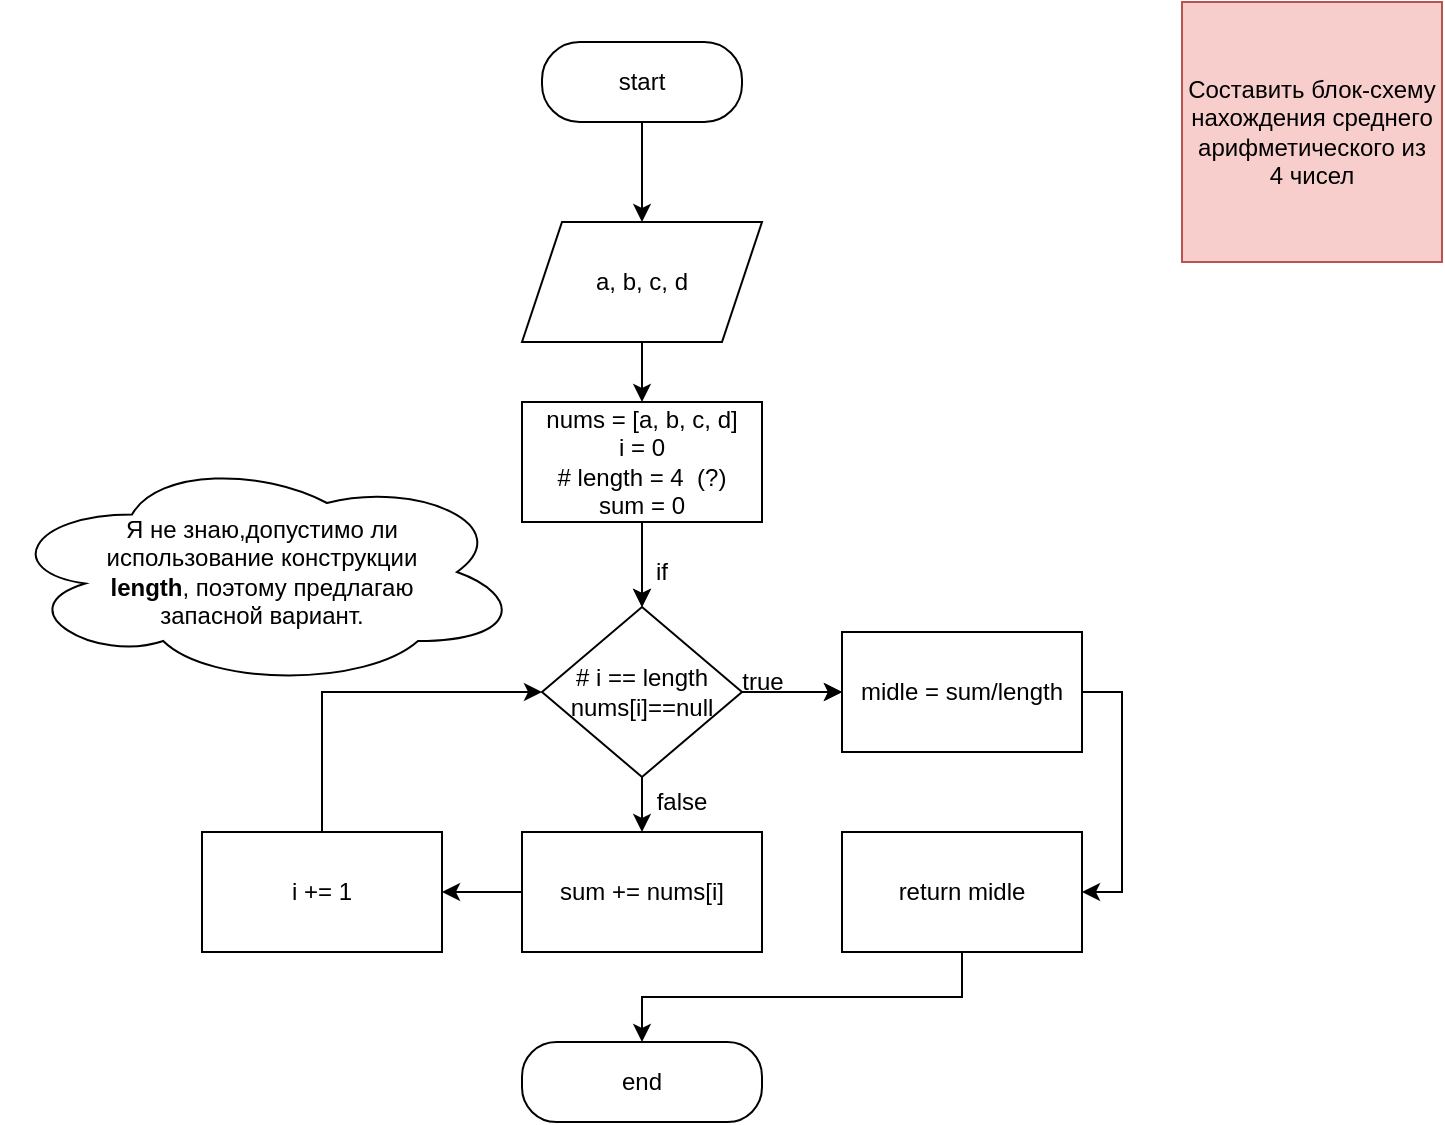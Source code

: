<mxfile version="20.4.1" type="github" pages="2">
  <diagram id="zR1GOHViF5nGUi84xOHd" name="Страница 1">
    <mxGraphModel dx="846" dy="445" grid="1" gridSize="10" guides="1" tooltips="1" connect="1" arrows="1" fold="1" page="1" pageScale="1" pageWidth="827" pageHeight="1169" math="0" shadow="0">
      <root>
        <mxCell id="0" />
        <mxCell id="1" parent="0" />
        <mxCell id="naSUvjAKfdhwI_I288OE-2" style="edgeStyle=orthogonalEdgeStyle;rounded=0;orthogonalLoop=1;jettySize=auto;html=1;exitX=0.5;exitY=1;exitDx=0;exitDy=0;" parent="1" source="HHRiykc013kWuFr0KWxZ-1" target="naSUvjAKfdhwI_I288OE-3" edge="1">
          <mxGeometry relative="1" as="geometry">
            <mxPoint x="390" y="110" as="targetPoint" />
          </mxGeometry>
        </mxCell>
        <mxCell id="HHRiykc013kWuFr0KWxZ-1" value="start" style="rounded=1;whiteSpace=wrap;html=1;arcSize=47;" parent="1" vertex="1">
          <mxGeometry x="340" y="40" width="100" height="40" as="geometry" />
        </mxCell>
        <mxCell id="naSUvjAKfdhwI_I288OE-1" value="&lt;div&gt;Составить блок-схему &lt;br&gt;&lt;/div&gt;&lt;div&gt;нахождения среднего арифметического из&lt;/div&gt;&lt;div&gt;4 чисел&lt;br&gt;&lt;/div&gt;" style="whiteSpace=wrap;html=1;aspect=fixed;fillColor=#f8cecc;strokeColor=#b85450;" parent="1" vertex="1">
          <mxGeometry x="660" y="20" width="130" height="130" as="geometry" />
        </mxCell>
        <mxCell id="naSUvjAKfdhwI_I288OE-5" value="" style="edgeStyle=orthogonalEdgeStyle;rounded=0;orthogonalLoop=1;jettySize=auto;html=1;" parent="1" source="naSUvjAKfdhwI_I288OE-3" target="naSUvjAKfdhwI_I288OE-4" edge="1">
          <mxGeometry relative="1" as="geometry" />
        </mxCell>
        <mxCell id="naSUvjAKfdhwI_I288OE-3" value="a, b, c, d" style="shape=parallelogram;perimeter=parallelogramPerimeter;whiteSpace=wrap;html=1;fixedSize=1;" parent="1" vertex="1">
          <mxGeometry x="330" y="130" width="120" height="60" as="geometry" />
        </mxCell>
        <mxCell id="naSUvjAKfdhwI_I288OE-7" value="" style="edgeStyle=orthogonalEdgeStyle;rounded=0;orthogonalLoop=1;jettySize=auto;html=1;" parent="1" source="naSUvjAKfdhwI_I288OE-4" target="naSUvjAKfdhwI_I288OE-6" edge="1">
          <mxGeometry relative="1" as="geometry" />
        </mxCell>
        <mxCell id="naSUvjAKfdhwI_I288OE-8" value="" style="edgeStyle=orthogonalEdgeStyle;rounded=0;orthogonalLoop=1;jettySize=auto;html=1;" parent="1" source="naSUvjAKfdhwI_I288OE-4" target="naSUvjAKfdhwI_I288OE-6" edge="1">
          <mxGeometry relative="1" as="geometry" />
        </mxCell>
        <mxCell id="naSUvjAKfdhwI_I288OE-4" value="&lt;div&gt;nums = [a, b, c, d]&lt;/div&gt;&lt;div&gt;i = 0&lt;/div&gt;&lt;div&gt;# length = 4&amp;nbsp; (?)&lt;/div&gt;&lt;div&gt;sum = 0&lt;br&gt;&lt;/div&gt;" style="whiteSpace=wrap;html=1;" parent="1" vertex="1">
          <mxGeometry x="330" y="220" width="120" height="60" as="geometry" />
        </mxCell>
        <mxCell id="naSUvjAKfdhwI_I288OE-11" value="" style="edgeStyle=orthogonalEdgeStyle;rounded=0;orthogonalLoop=1;jettySize=auto;html=1;" parent="1" source="naSUvjAKfdhwI_I288OE-6" target="naSUvjAKfdhwI_I288OE-10" edge="1">
          <mxGeometry relative="1" as="geometry" />
        </mxCell>
        <mxCell id="naSUvjAKfdhwI_I288OE-12" value="" style="edgeStyle=orthogonalEdgeStyle;rounded=0;orthogonalLoop=1;jettySize=auto;html=1;" parent="1" source="naSUvjAKfdhwI_I288OE-6" target="naSUvjAKfdhwI_I288OE-10" edge="1">
          <mxGeometry relative="1" as="geometry" />
        </mxCell>
        <mxCell id="naSUvjAKfdhwI_I288OE-16" style="edgeStyle=orthogonalEdgeStyle;rounded=0;orthogonalLoop=1;jettySize=auto;html=1;exitX=0.5;exitY=1;exitDx=0;exitDy=0;" parent="1" source="naSUvjAKfdhwI_I288OE-6" target="naSUvjAKfdhwI_I288OE-17" edge="1">
          <mxGeometry relative="1" as="geometry">
            <mxPoint x="390" y="460" as="targetPoint" />
            <Array as="points">
              <mxPoint x="390" y="450" />
              <mxPoint x="390" y="450" />
            </Array>
          </mxGeometry>
        </mxCell>
        <mxCell id="naSUvjAKfdhwI_I288OE-6" value="&lt;div&gt;# i == length&lt;/div&gt;&lt;div&gt;nums[i]==null&lt;/div&gt;" style="rhombus;whiteSpace=wrap;html=1;" parent="1" vertex="1">
          <mxGeometry x="340" y="322.5" width="100" height="85" as="geometry" />
        </mxCell>
        <mxCell id="naSUvjAKfdhwI_I288OE-25" style="edgeStyle=orthogonalEdgeStyle;rounded=0;orthogonalLoop=1;jettySize=auto;html=1;exitX=1;exitY=0.5;exitDx=0;exitDy=0;entryX=1;entryY=0.5;entryDx=0;entryDy=0;" parent="1" source="naSUvjAKfdhwI_I288OE-10" target="naSUvjAKfdhwI_I288OE-23" edge="1">
          <mxGeometry relative="1" as="geometry" />
        </mxCell>
        <mxCell id="naSUvjAKfdhwI_I288OE-10" value="midle = sum/length" style="whiteSpace=wrap;html=1;" parent="1" vertex="1">
          <mxGeometry x="490" y="335" width="120" height="60" as="geometry" />
        </mxCell>
        <mxCell id="naSUvjAKfdhwI_I288OE-13" value="true" style="text;html=1;align=center;verticalAlign=middle;resizable=0;points=[];autosize=1;strokeColor=none;fillColor=none;" parent="1" vertex="1">
          <mxGeometry x="430" y="345" width="40" height="30" as="geometry" />
        </mxCell>
        <mxCell id="naSUvjAKfdhwI_I288OE-19" value="" style="edgeStyle=orthogonalEdgeStyle;rounded=0;orthogonalLoop=1;jettySize=auto;html=1;" parent="1" source="naSUvjAKfdhwI_I288OE-17" target="naSUvjAKfdhwI_I288OE-18" edge="1">
          <mxGeometry relative="1" as="geometry" />
        </mxCell>
        <mxCell id="naSUvjAKfdhwI_I288OE-17" value="sum += nums[i]" style="rounded=0;whiteSpace=wrap;html=1;" parent="1" vertex="1">
          <mxGeometry x="330" y="435" width="120" height="60" as="geometry" />
        </mxCell>
        <mxCell id="naSUvjAKfdhwI_I288OE-20" style="edgeStyle=orthogonalEdgeStyle;rounded=0;orthogonalLoop=1;jettySize=auto;html=1;exitX=0.5;exitY=0;exitDx=0;exitDy=0;entryX=0;entryY=0.5;entryDx=0;entryDy=0;" parent="1" source="naSUvjAKfdhwI_I288OE-18" target="naSUvjAKfdhwI_I288OE-6" edge="1">
          <mxGeometry relative="1" as="geometry" />
        </mxCell>
        <mxCell id="naSUvjAKfdhwI_I288OE-18" value="i += 1" style="rounded=0;whiteSpace=wrap;html=1;" parent="1" vertex="1">
          <mxGeometry x="170" y="435" width="120" height="60" as="geometry" />
        </mxCell>
        <mxCell id="naSUvjAKfdhwI_I288OE-21" value="false" style="text;html=1;strokeColor=none;fillColor=none;align=center;verticalAlign=middle;whiteSpace=wrap;rounded=0;" parent="1" vertex="1">
          <mxGeometry x="380" y="405" width="60" height="30" as="geometry" />
        </mxCell>
        <mxCell id="naSUvjAKfdhwI_I288OE-22" value="if" style="text;html=1;strokeColor=none;fillColor=none;align=center;verticalAlign=middle;whiteSpace=wrap;rounded=0;" parent="1" vertex="1">
          <mxGeometry x="370" y="290" width="60" height="30" as="geometry" />
        </mxCell>
        <mxCell id="naSUvjAKfdhwI_I288OE-27" style="edgeStyle=orthogonalEdgeStyle;rounded=0;orthogonalLoop=1;jettySize=auto;html=1;exitX=0.5;exitY=1;exitDx=0;exitDy=0;entryX=0.5;entryY=0;entryDx=0;entryDy=0;" parent="1" source="naSUvjAKfdhwI_I288OE-23" target="naSUvjAKfdhwI_I288OE-26" edge="1">
          <mxGeometry relative="1" as="geometry" />
        </mxCell>
        <mxCell id="naSUvjAKfdhwI_I288OE-23" value="return midle" style="rounded=0;whiteSpace=wrap;html=1;" parent="1" vertex="1">
          <mxGeometry x="490" y="435" width="120" height="60" as="geometry" />
        </mxCell>
        <mxCell id="naSUvjAKfdhwI_I288OE-26" value="end" style="rounded=1;whiteSpace=wrap;html=1;arcSize=43;" parent="1" vertex="1">
          <mxGeometry x="330" y="540" width="120" height="40" as="geometry" />
        </mxCell>
        <mxCell id="naSUvjAKfdhwI_I288OE-28" value="&lt;div&gt;Я не знаю,допустимо ли &lt;br&gt;&lt;/div&gt;&lt;div&gt;использование конструкции&lt;/div&gt;&lt;div&gt;&lt;b&gt;length&lt;/b&gt;, поэтому предлагаю&lt;/div&gt;&lt;div&gt;запасной вариант.&lt;br&gt;&lt;/div&gt;" style="ellipse;shape=cloud;whiteSpace=wrap;html=1;" parent="1" vertex="1">
          <mxGeometry x="70" y="247.5" width="260" height="115" as="geometry" />
        </mxCell>
      </root>
    </mxGraphModel>
  </diagram>
  <diagram id="v04de2K5OA2hz6T1aBHf" name="Страница 2">
    <mxGraphModel dx="846" dy="1614" grid="1" gridSize="10" guides="1" tooltips="1" connect="1" arrows="1" fold="1" page="1" pageScale="1" pageWidth="827" pageHeight="1169" math="0" shadow="0">
      <root>
        <mxCell id="0" />
        <mxCell id="1" parent="0" />
        <mxCell id="a5BwHA0AOxb1Xxlla8Du-7" value="" style="rounded=0;whiteSpace=wrap;html=1;fillColor=none;" parent="1" vertex="1">
          <mxGeometry x="320" y="-300" width="330" height="160" as="geometry" />
        </mxCell>
        <mxCell id="a5BwHA0AOxb1Xxlla8Du-14" style="edgeStyle=orthogonalEdgeStyle;rounded=0;orthogonalLoop=1;jettySize=auto;html=1;exitX=0.5;exitY=1;exitDx=0;exitDy=0;entryX=0.5;entryY=0;entryDx=0;entryDy=0;fontSize=12;" parent="1" source="a5BwHA0AOxb1Xxlla8Du-5" target="a5BwHA0AOxb1Xxlla8Du-12" edge="1">
          <mxGeometry relative="1" as="geometry" />
        </mxCell>
        <mxCell id="a5BwHA0AOxb1Xxlla8Du-5" value="" style="rounded=0;whiteSpace=wrap;html=1;fillColor=none;" parent="1" vertex="1">
          <mxGeometry x="250" y="-310" width="410" height="190" as="geometry" />
        </mxCell>
        <mxCell id="h9jbJWUTivrVjk0-H4qY-3" style="edgeStyle=orthogonalEdgeStyle;rounded=0;orthogonalLoop=1;jettySize=auto;html=1;exitX=0.5;exitY=1;exitDx=0;exitDy=0;entryX=0.5;entryY=0;entryDx=0;entryDy=0;" parent="1" source="h9jbJWUTivrVjk0-H4qY-1" target="h9jbJWUTivrVjk0-H4qY-2" edge="1">
          <mxGeometry relative="1" as="geometry" />
        </mxCell>
        <mxCell id="h9jbJWUTivrVjk0-H4qY-1" value="start" style="rounded=1;whiteSpace=wrap;html=1;arcSize=47;" parent="1" vertex="1">
          <mxGeometry x="349" y="-420" width="130" height="30" as="geometry" />
        </mxCell>
        <mxCell id="a5BwHA0AOxb1Xxlla8Du-3" style="edgeStyle=orthogonalEdgeStyle;rounded=0;orthogonalLoop=1;jettySize=auto;html=1;exitX=0.5;exitY=1;exitDx=0;exitDy=0;entryX=0.5;entryY=0;entryDx=0;entryDy=0;" parent="1" source="h9jbJWUTivrVjk0-H4qY-2" target="h9jbJWUTivrVjk0-H4qY-5" edge="1">
          <mxGeometry relative="1" as="geometry" />
        </mxCell>
        <mxCell id="h9jbJWUTivrVjk0-H4qY-2" value="n " style="shape=parallelogram;perimeter=parallelogramPerimeter;whiteSpace=wrap;html=1;fixedSize=1;" parent="1" vertex="1">
          <mxGeometry x="351" y="-360" width="126" height="20" as="geometry" />
        </mxCell>
        <mxCell id="h9jbJWUTivrVjk0-H4qY-4" value="найти n!" style="rounded=0;whiteSpace=wrap;html=1;fillColor=#f8cecc;strokeColor=#b85450;" parent="1" vertex="1">
          <mxGeometry x="540" y="-420" width="80" height="30" as="geometry" />
        </mxCell>
        <mxCell id="h9jbJWUTivrVjk0-H4qY-7" style="edgeStyle=orthogonalEdgeStyle;rounded=0;orthogonalLoop=1;jettySize=auto;html=1;exitX=1;exitY=0.5;exitDx=0;exitDy=0;entryX=0;entryY=0.5;entryDx=0;entryDy=0;startArrow=none;" parent="1" source="h9jbJWUTivrVjk0-H4qY-8" target="h9jbJWUTivrVjk0-H4qY-6" edge="1">
          <mxGeometry relative="1" as="geometry" />
        </mxCell>
        <mxCell id="h9jbJWUTivrVjk0-H4qY-5" value="n == 0" style="rhombus;whiteSpace=wrap;html=1;" parent="1" vertex="1">
          <mxGeometry x="374" y="-270" width="80" height="80" as="geometry" />
        </mxCell>
        <mxCell id="a5BwHA0AOxb1Xxlla8Du-13" style="edgeStyle=orthogonalEdgeStyle;rounded=0;orthogonalLoop=1;jettySize=auto;html=1;exitX=1;exitY=0.5;exitDx=0;exitDy=0;entryX=1;entryY=0.5;entryDx=0;entryDy=0;fontSize=12;" parent="1" source="h9jbJWUTivrVjk0-H4qY-6" target="a5BwHA0AOxb1Xxlla8Du-12" edge="1">
          <mxGeometry relative="1" as="geometry">
            <Array as="points">
              <mxPoint x="690" y="-230" />
              <mxPoint x="690" y="-30" />
            </Array>
          </mxGeometry>
        </mxCell>
        <mxCell id="h9jbJWUTivrVjk0-H4qY-6" value="n! = 1" style="rounded=0;whiteSpace=wrap;html=1;" parent="1" vertex="1">
          <mxGeometry x="524.5" y="-245" width="111" height="30" as="geometry" />
        </mxCell>
        <mxCell id="h9jbJWUTivrVjk0-H4qY-8" value="true" style="text;html=1;align=center;verticalAlign=middle;whiteSpace=wrap;rounded=0;fillColor=none;" parent="1" vertex="1">
          <mxGeometry x="470" y="-245" width="30" height="30" as="geometry" />
        </mxCell>
        <mxCell id="h9jbJWUTivrVjk0-H4qY-9" value="" style="edgeStyle=orthogonalEdgeStyle;rounded=0;orthogonalLoop=1;jettySize=auto;html=1;exitX=1;exitY=0.5;exitDx=0;exitDy=0;entryX=0;entryY=0.5;entryDx=0;entryDy=0;endArrow=none;" parent="1" source="h9jbJWUTivrVjk0-H4qY-5" target="h9jbJWUTivrVjk0-H4qY-8" edge="1">
          <mxGeometry relative="1" as="geometry">
            <mxPoint x="454" y="-230" as="sourcePoint" />
            <mxPoint x="520" y="-230" as="targetPoint" />
          </mxGeometry>
        </mxCell>
        <mxCell id="a5BwHA0AOxb1Xxlla8Du-6" style="edgeStyle=orthogonalEdgeStyle;rounded=0;orthogonalLoop=1;jettySize=auto;html=1;exitX=0.5;exitY=1;exitDx=0;exitDy=0;entryX=0.5;entryY=1;entryDx=0;entryDy=0;" parent="1" source="h9jbJWUTivrVjk0-H4qY-12" target="a5BwHA0AOxb1Xxlla8Du-9" edge="1">
          <mxGeometry relative="1" as="geometry">
            <Array as="points">
              <mxPoint x="414" y="-90" />
              <mxPoint x="160" y="-90" />
            </Array>
          </mxGeometry>
        </mxCell>
        <mxCell id="h9jbJWUTivrVjk0-H4qY-12" value="false" style="text;html=1;strokeColor=none;fillColor=none;align=center;verticalAlign=middle;whiteSpace=wrap;rounded=0;" parent="1" vertex="1">
          <mxGeometry x="384" y="-180" width="60" height="20" as="geometry" />
        </mxCell>
        <mxCell id="h9jbJWUTivrVjk0-H4qY-13" value="" style="edgeStyle=orthogonalEdgeStyle;rounded=0;orthogonalLoop=1;jettySize=auto;html=1;exitX=0.5;exitY=1;exitDx=0;exitDy=0;entryX=0.5;entryY=0;entryDx=0;entryDy=0;endArrow=none;" parent="1" source="h9jbJWUTivrVjk0-H4qY-5" target="h9jbJWUTivrVjk0-H4qY-12" edge="1">
          <mxGeometry relative="1" as="geometry">
            <mxPoint x="414" y="-190" as="sourcePoint" />
            <mxPoint x="414" y="-150" as="targetPoint" />
          </mxGeometry>
        </mxCell>
        <mxCell id="a5BwHA0AOxb1Xxlla8Du-8" value="n*" style="text;html=1;strokeColor=none;fillColor=none;align=center;verticalAlign=middle;whiteSpace=wrap;rounded=0;fontSize=16;" parent="1" vertex="1">
          <mxGeometry x="250" y="-235" width="60" height="30" as="geometry" />
        </mxCell>
        <mxCell id="a5BwHA0AOxb1Xxlla8Du-10" style="edgeStyle=orthogonalEdgeStyle;rounded=0;orthogonalLoop=1;jettySize=auto;html=1;exitX=0.5;exitY=0;exitDx=0;exitDy=0;fontSize=12;" parent="1" source="a5BwHA0AOxb1Xxlla8Du-9" edge="1">
          <mxGeometry relative="1" as="geometry">
            <mxPoint x="414" y="-330" as="targetPoint" />
            <Array as="points">
              <mxPoint x="160" y="-330" />
            </Array>
          </mxGeometry>
        </mxCell>
        <mxCell id="a5BwHA0AOxb1Xxlla8Du-9" value="&lt;font style=&quot;font-size: 12px;&quot;&gt;n-1&lt;/font&gt;" style="rounded=0;whiteSpace=wrap;html=1;fontSize=16;fillColor=none;" parent="1" vertex="1">
          <mxGeometry x="100" y="-250" width="120" height="60" as="geometry" />
        </mxCell>
        <mxCell id="a5BwHA0AOxb1Xxlla8Du-12" value="end" style="rounded=1;whiteSpace=wrap;html=1;fontSize=12;fillColor=none;arcSize=50;" parent="1" vertex="1">
          <mxGeometry x="397.5" y="-50" width="115" height="40" as="geometry" />
        </mxCell>
        <mxCell id="a5BwHA0AOxb1Xxlla8Du-15" value="&lt;div&gt;Вариант 2&lt;/div&gt;самый адекватный" style="rounded=0;whiteSpace=wrap;html=1;fontSize=12;fillColor=#f8cecc;strokeColor=#b85450;" parent="1" vertex="1">
          <mxGeometry x="650" y="20" width="120" height="60" as="geometry" />
        </mxCell>
        <mxCell id="a5BwHA0AOxb1Xxlla8Du-19" style="edgeStyle=orthogonalEdgeStyle;rounded=0;orthogonalLoop=1;jettySize=auto;html=1;exitX=0.5;exitY=1;exitDx=0;exitDy=0;entryX=0.5;entryY=0;entryDx=0;entryDy=0;fontSize=12;" parent="1" source="a5BwHA0AOxb1Xxlla8Du-16" target="a5BwHA0AOxb1Xxlla8Du-18" edge="1">
          <mxGeometry relative="1" as="geometry" />
        </mxCell>
        <mxCell id="a5BwHA0AOxb1Xxlla8Du-16" value="start" style="rounded=1;whiteSpace=wrap;html=1;fontSize=12;fillColor=none;arcSize=43;" parent="1" vertex="1">
          <mxGeometry x="368" y="20" width="96" height="40" as="geometry" />
        </mxCell>
        <mxCell id="a5BwHA0AOxb1Xxlla8Du-25" style="edgeStyle=orthogonalEdgeStyle;rounded=0;orthogonalLoop=1;jettySize=auto;html=1;exitX=0;exitY=0.5;exitDx=0;exitDy=0;fontSize=12;entryX=0.5;entryY=1;entryDx=0;entryDy=0;" parent="1" source="a5BwHA0AOxb1Xxlla8Du-17" target="a5BwHA0AOxb1Xxlla8Du-28" edge="1">
          <mxGeometry relative="1" as="geometry">
            <mxPoint x="250" y="290" as="targetPoint" />
          </mxGeometry>
        </mxCell>
        <mxCell id="a5BwHA0AOxb1Xxlla8Du-17" value="fn *= n" style="rounded=0;whiteSpace=wrap;html=1;fontSize=12;fillColor=none;" parent="1" vertex="1">
          <mxGeometry x="357" y="370" width="114" height="30" as="geometry" />
        </mxCell>
        <mxCell id="a5BwHA0AOxb1Xxlla8Du-23" style="edgeStyle=orthogonalEdgeStyle;rounded=0;orthogonalLoop=1;jettySize=auto;html=1;exitX=0.5;exitY=1;exitDx=0;exitDy=0;fontSize=12;entryX=0.5;entryY=0;entryDx=0;entryDy=0;" parent="1" source="a5BwHA0AOxb1Xxlla8Du-18" target="a5BwHA0AOxb1Xxlla8Du-26" edge="1">
          <mxGeometry relative="1" as="geometry">
            <mxPoint x="414" y="185" as="targetPoint" />
          </mxGeometry>
        </mxCell>
        <mxCell id="a5BwHA0AOxb1Xxlla8Du-18" value="n" style="shape=parallelogram;perimeter=parallelogramPerimeter;whiteSpace=wrap;html=1;fixedSize=1;fontSize=12;fillColor=none;" parent="1" vertex="1">
          <mxGeometry x="360" y="110" width="111" height="30" as="geometry" />
        </mxCell>
        <mxCell id="a5BwHA0AOxb1Xxlla8Du-22" value="" style="edgeStyle=orthogonalEdgeStyle;rounded=0;orthogonalLoop=1;jettySize=auto;html=1;fontSize=12;" parent="1" source="a5BwHA0AOxb1Xxlla8Du-20" target="a5BwHA0AOxb1Xxlla8Du-21" edge="1">
          <mxGeometry relative="1" as="geometry" />
        </mxCell>
        <mxCell id="a5BwHA0AOxb1Xxlla8Du-24" style="edgeStyle=orthogonalEdgeStyle;rounded=0;orthogonalLoop=1;jettySize=auto;html=1;exitX=0.5;exitY=1;exitDx=0;exitDy=0;entryX=0.5;entryY=0;entryDx=0;entryDy=0;fontSize=12;startArrow=none;" parent="1" source="a5BwHA0AOxb1Xxlla8Du-32" target="a5BwHA0AOxb1Xxlla8Du-17" edge="1">
          <mxGeometry relative="1" as="geometry" />
        </mxCell>
        <mxCell id="a5BwHA0AOxb1Xxlla8Du-20" value="n &amp;lt;= 1" style="rhombus;whiteSpace=wrap;html=1;fontSize=12;fillColor=none;" parent="1" vertex="1">
          <mxGeometry x="374" y="230" width="80" height="80" as="geometry" />
        </mxCell>
        <mxCell id="IxwNgQlCGh2BCHeYVvEQ-4" style="edgeStyle=orthogonalEdgeStyle;rounded=0;orthogonalLoop=1;jettySize=auto;html=1;exitX=0.5;exitY=1;exitDx=0;exitDy=0;entryX=0.5;entryY=0;entryDx=0;entryDy=0;" edge="1" parent="1" source="a5BwHA0AOxb1Xxlla8Du-21" target="IxwNgQlCGh2BCHeYVvEQ-3">
          <mxGeometry relative="1" as="geometry" />
        </mxCell>
        <mxCell id="a5BwHA0AOxb1Xxlla8Du-21" value="fn *= 1" style="whiteSpace=wrap;html=1;fillColor=none;" parent="1" vertex="1">
          <mxGeometry x="511" y="240" width="120" height="60" as="geometry" />
        </mxCell>
        <mxCell id="a5BwHA0AOxb1Xxlla8Du-27" style="edgeStyle=orthogonalEdgeStyle;rounded=0;orthogonalLoop=1;jettySize=auto;html=1;fontSize=12;" parent="1" source="a5BwHA0AOxb1Xxlla8Du-26" target="a5BwHA0AOxb1Xxlla8Du-20" edge="1">
          <mxGeometry relative="1" as="geometry" />
        </mxCell>
        <mxCell id="a5BwHA0AOxb1Xxlla8Du-26" value="nf = 1" style="rounded=0;whiteSpace=wrap;html=1;fontSize=12;fillColor=none;" parent="1" vertex="1">
          <mxGeometry x="356" y="180" width="116" height="20" as="geometry" />
        </mxCell>
        <mxCell id="a5BwHA0AOxb1Xxlla8Du-29" style="edgeStyle=orthogonalEdgeStyle;rounded=0;orthogonalLoop=1;jettySize=auto;html=1;exitX=1;exitY=0.5;exitDx=0;exitDy=0;entryX=0;entryY=0.5;entryDx=0;entryDy=0;fontSize=12;" parent="1" source="a5BwHA0AOxb1Xxlla8Du-28" target="a5BwHA0AOxb1Xxlla8Du-20" edge="1">
          <mxGeometry relative="1" as="geometry" />
        </mxCell>
        <mxCell id="a5BwHA0AOxb1Xxlla8Du-28" value="n -1" style="rounded=0;whiteSpace=wrap;html=1;fontSize=12;fillColor=none;" parent="1" vertex="1">
          <mxGeometry x="210" y="255" width="80" height="30" as="geometry" />
        </mxCell>
        <mxCell id="a5BwHA0AOxb1Xxlla8Du-30" value="if" style="text;html=1;strokeColor=none;fillColor=none;align=center;verticalAlign=middle;whiteSpace=wrap;rounded=0;fontSize=12;" parent="1" vertex="1">
          <mxGeometry x="404" y="210" width="40" height="20" as="geometry" />
        </mxCell>
        <mxCell id="a5BwHA0AOxb1Xxlla8Du-31" value="true" style="text;html=1;strokeColor=none;fillColor=none;align=center;verticalAlign=middle;whiteSpace=wrap;rounded=0;fontSize=12;" parent="1" vertex="1">
          <mxGeometry x="444" y="250" width="60" height="30" as="geometry" />
        </mxCell>
        <mxCell id="a5BwHA0AOxb1Xxlla8Du-32" value="false" style="text;html=1;strokeColor=none;fillColor=none;align=center;verticalAlign=middle;whiteSpace=wrap;rounded=0;fontSize=12;" parent="1" vertex="1">
          <mxGeometry x="391" y="330" width="46" height="20" as="geometry" />
        </mxCell>
        <mxCell id="a5BwHA0AOxb1Xxlla8Du-33" value="" style="edgeStyle=orthogonalEdgeStyle;rounded=0;orthogonalLoop=1;jettySize=auto;html=1;exitX=0.5;exitY=1;exitDx=0;exitDy=0;entryX=0.5;entryY=0;entryDx=0;entryDy=0;fontSize=12;endArrow=none;" parent="1" source="a5BwHA0AOxb1Xxlla8Du-20" target="a5BwHA0AOxb1Xxlla8Du-32" edge="1">
          <mxGeometry relative="1" as="geometry">
            <mxPoint x="414" y="310" as="sourcePoint" />
            <mxPoint x="414" y="370" as="targetPoint" />
          </mxGeometry>
        </mxCell>
        <mxCell id="IxwNgQlCGh2BCHeYVvEQ-1" value="&lt;div&gt;вариант 3&lt;/div&gt;" style="rounded=0;whiteSpace=wrap;html=1;fillColor=#f8cecc;strokeColor=#b85450;" vertex="1" parent="1">
          <mxGeometry x="631" y="600" width="120" height="60" as="geometry" />
        </mxCell>
        <mxCell id="IxwNgQlCGh2BCHeYVvEQ-3" value="end" style="rounded=1;whiteSpace=wrap;html=1;arcSize=50;" vertex="1" parent="1">
          <mxGeometry x="511" y="367.5" width="120" height="35" as="geometry" />
        </mxCell>
        <mxCell id="IxwNgQlCGh2BCHeYVvEQ-5" style="edgeStyle=orthogonalEdgeStyle;rounded=0;orthogonalLoop=1;jettySize=auto;html=1;exitX=0.5;exitY=1;exitDx=0;exitDy=0;entryX=0.5;entryY=0;entryDx=0;entryDy=0;fontSize=12;" edge="1" parent="1">
          <mxGeometry relative="1" as="geometry">
            <mxPoint x="402.5" y="640" as="sourcePoint" />
            <mxPoint x="405" y="690" as="targetPoint" />
            <Array as="points">
              <mxPoint x="405.5" y="640" />
              <mxPoint x="405.5" y="665" />
            </Array>
          </mxGeometry>
        </mxCell>
        <mxCell id="IxwNgQlCGh2BCHeYVvEQ-6" value="start" style="rounded=1;whiteSpace=wrap;html=1;fontSize=12;fillColor=none;arcSize=43;" vertex="1" parent="1">
          <mxGeometry x="356" y="600" width="96" height="40" as="geometry" />
        </mxCell>
        <mxCell id="IxwNgQlCGh2BCHeYVvEQ-9" value="" style="edgeStyle=orthogonalEdgeStyle;rounded=0;orthogonalLoop=1;jettySize=auto;html=1;" edge="1" parent="1" source="IxwNgQlCGh2BCHeYVvEQ-7" target="IxwNgQlCGh2BCHeYVvEQ-8">
          <mxGeometry relative="1" as="geometry" />
        </mxCell>
        <mxCell id="IxwNgQlCGh2BCHeYVvEQ-7" value="n" style="shape=parallelogram;perimeter=parallelogramPerimeter;whiteSpace=wrap;html=1;fixedSize=1;fontSize=12;fillColor=none;" vertex="1" parent="1">
          <mxGeometry x="351" y="690" width="111" height="30" as="geometry" />
        </mxCell>
        <mxCell id="IxwNgQlCGh2BCHeYVvEQ-11" value="" style="edgeStyle=orthogonalEdgeStyle;rounded=0;orthogonalLoop=1;jettySize=auto;html=1;" edge="1" parent="1" source="IxwNgQlCGh2BCHeYVvEQ-8">
          <mxGeometry relative="1" as="geometry">
            <mxPoint x="406.5" y="840" as="targetPoint" />
          </mxGeometry>
        </mxCell>
        <mxCell id="IxwNgQlCGh2BCHeYVvEQ-8" value="&lt;div&gt;arrN = []&lt;/div&gt;&lt;div&gt;i = 0&lt;br&gt;&lt;/div&gt;" style="whiteSpace=wrap;html=1;fillColor=none;" vertex="1" parent="1">
          <mxGeometry x="333.25" y="770" width="146.5" height="40" as="geometry" />
        </mxCell>
        <mxCell id="IxwNgQlCGh2BCHeYVvEQ-14" style="edgeStyle=orthogonalEdgeStyle;rounded=0;orthogonalLoop=1;jettySize=auto;html=1;exitX=0.5;exitY=1;exitDx=0;exitDy=0;entryX=0.5;entryY=0;entryDx=0;entryDy=0;" edge="1" parent="1" source="IxwNgQlCGh2BCHeYVvEQ-12" target="IxwNgQlCGh2BCHeYVvEQ-13">
          <mxGeometry relative="1" as="geometry" />
        </mxCell>
        <mxCell id="IxwNgQlCGh2BCHeYVvEQ-19" style="edgeStyle=orthogonalEdgeStyle;rounded=0;orthogonalLoop=1;jettySize=auto;html=1;exitX=1;exitY=0.5;exitDx=0;exitDy=0;entryX=1;entryY=0.5;entryDx=0;entryDy=0;" edge="1" parent="1" source="IxwNgQlCGh2BCHeYVvEQ-12" target="IxwNgQlCGh2BCHeYVvEQ-18">
          <mxGeometry relative="1" as="geometry">
            <Array as="points">
              <mxPoint x="530" y="880" />
              <mxPoint x="530" y="1070" />
            </Array>
          </mxGeometry>
        </mxCell>
        <mxCell id="IxwNgQlCGh2BCHeYVvEQ-12" value="arrN[i]==n" style="rhombus;whiteSpace=wrap;html=1;" vertex="1" parent="1">
          <mxGeometry x="366.5" y="840" width="80" height="80" as="geometry" />
        </mxCell>
        <mxCell id="IxwNgQlCGh2BCHeYVvEQ-16" style="edgeStyle=orthogonalEdgeStyle;rounded=0;orthogonalLoop=1;jettySize=auto;html=1;exitX=0;exitY=0.5;exitDx=0;exitDy=0;entryX=1;entryY=0.5;entryDx=0;entryDy=0;" edge="1" parent="1" source="IxwNgQlCGh2BCHeYVvEQ-13" target="IxwNgQlCGh2BCHeYVvEQ-15">
          <mxGeometry relative="1" as="geometry" />
        </mxCell>
        <mxCell id="IxwNgQlCGh2BCHeYVvEQ-13" value="&lt;div&gt;arrN[i] +=1&lt;/div&gt;" style="rounded=0;whiteSpace=wrap;html=1;" vertex="1" parent="1">
          <mxGeometry x="346.5" y="950" width="120" height="60" as="geometry" />
        </mxCell>
        <mxCell id="IxwNgQlCGh2BCHeYVvEQ-17" style="edgeStyle=orthogonalEdgeStyle;rounded=0;orthogonalLoop=1;jettySize=auto;html=1;exitX=0.5;exitY=0;exitDx=0;exitDy=0;entryX=0;entryY=0.5;entryDx=0;entryDy=0;" edge="1" parent="1" source="IxwNgQlCGh2BCHeYVvEQ-15" target="IxwNgQlCGh2BCHeYVvEQ-12">
          <mxGeometry relative="1" as="geometry" />
        </mxCell>
        <mxCell id="IxwNgQlCGh2BCHeYVvEQ-15" value="&lt;div&gt;добавляем элемент&lt;br&gt;&lt;/div&gt;&lt;div&gt;arrN[i += 1]=arrN[i]&lt;/div&gt;" style="rounded=0;whiteSpace=wrap;html=1;" vertex="1" parent="1">
          <mxGeometry x="180" y="950" width="120" height="60" as="geometry" />
        </mxCell>
        <mxCell id="IxwNgQlCGh2BCHeYVvEQ-22" style="edgeStyle=orthogonalEdgeStyle;rounded=0;orthogonalLoop=1;jettySize=auto;html=1;exitX=0.5;exitY=1;exitDx=0;exitDy=0;entryX=0.5;entryY=0;entryDx=0;entryDy=0;" edge="1" parent="1" source="IxwNgQlCGh2BCHeYVvEQ-18" target="IxwNgQlCGh2BCHeYVvEQ-21">
          <mxGeometry relative="1" as="geometry" />
        </mxCell>
        <mxCell id="IxwNgQlCGh2BCHeYVvEQ-18" value="&lt;div&gt;i =0&lt;/div&gt;&lt;div&gt;n = n&lt;/div&gt;&lt;div&gt;factorial = 1&lt;br&gt;&lt;/div&gt;" style="rounded=0;whiteSpace=wrap;html=1;" vertex="1" parent="1">
          <mxGeometry x="346.5" y="1040" width="120" height="60" as="geometry" />
        </mxCell>
        <mxCell id="IxwNgQlCGh2BCHeYVvEQ-20" value="# arrN = [1,2,...,(n-2),(n-1),n]" style="rounded=0;whiteSpace=wrap;html=1;" vertex="1" parent="1">
          <mxGeometry x="512.5" y="900" width="173" height="30" as="geometry" />
        </mxCell>
        <mxCell id="IxwNgQlCGh2BCHeYVvEQ-24" value="" style="edgeStyle=orthogonalEdgeStyle;rounded=0;orthogonalLoop=1;jettySize=auto;html=1;" edge="1" parent="1" source="IxwNgQlCGh2BCHeYVvEQ-21" target="IxwNgQlCGh2BCHeYVvEQ-23">
          <mxGeometry relative="1" as="geometry" />
        </mxCell>
        <mxCell id="IxwNgQlCGh2BCHeYVvEQ-26" style="edgeStyle=orthogonalEdgeStyle;rounded=0;orthogonalLoop=1;jettySize=auto;html=1;exitX=0.5;exitY=1;exitDx=0;exitDy=0;entryX=0.5;entryY=0;entryDx=0;entryDy=0;" edge="1" parent="1" source="IxwNgQlCGh2BCHeYVvEQ-21" target="IxwNgQlCGh2BCHeYVvEQ-25">
          <mxGeometry relative="1" as="geometry" />
        </mxCell>
        <mxCell id="IxwNgQlCGh2BCHeYVvEQ-21" value="arrN[i] == n" style="rhombus;whiteSpace=wrap;html=1;" vertex="1" parent="1">
          <mxGeometry x="366.5" y="1140" width="80" height="80" as="geometry" />
        </mxCell>
        <mxCell id="IxwNgQlCGh2BCHeYVvEQ-31" style="edgeStyle=orthogonalEdgeStyle;rounded=0;orthogonalLoop=1;jettySize=auto;html=1;exitX=0.5;exitY=1;exitDx=0;exitDy=0;" edge="1" parent="1" source="IxwNgQlCGh2BCHeYVvEQ-23" target="IxwNgQlCGh2BCHeYVvEQ-30">
          <mxGeometry relative="1" as="geometry" />
        </mxCell>
        <mxCell id="IxwNgQlCGh2BCHeYVvEQ-23" value="return factorial" style="whiteSpace=wrap;html=1;" vertex="1" parent="1">
          <mxGeometry x="506.5" y="1150" width="120" height="60" as="geometry" />
        </mxCell>
        <mxCell id="IxwNgQlCGh2BCHeYVvEQ-28" style="edgeStyle=orthogonalEdgeStyle;rounded=0;orthogonalLoop=1;jettySize=auto;html=1;exitX=0;exitY=0.5;exitDx=0;exitDy=0;" edge="1" parent="1" source="IxwNgQlCGh2BCHeYVvEQ-25" target="IxwNgQlCGh2BCHeYVvEQ-27">
          <mxGeometry relative="1" as="geometry" />
        </mxCell>
        <mxCell id="IxwNgQlCGh2BCHeYVvEQ-25" value="factorial *= arrN[i]" style="rounded=0;whiteSpace=wrap;html=1;" vertex="1" parent="1">
          <mxGeometry x="346.5" y="1280" width="120" height="60" as="geometry" />
        </mxCell>
        <mxCell id="IxwNgQlCGh2BCHeYVvEQ-29" style="edgeStyle=orthogonalEdgeStyle;rounded=0;orthogonalLoop=1;jettySize=auto;html=1;exitX=0.5;exitY=0;exitDx=0;exitDy=0;entryX=0;entryY=0.5;entryDx=0;entryDy=0;" edge="1" parent="1" source="IxwNgQlCGh2BCHeYVvEQ-27" target="IxwNgQlCGh2BCHeYVvEQ-21">
          <mxGeometry relative="1" as="geometry">
            <mxPoint x="350" y="1180" as="targetPoint" />
            <Array as="points">
              <mxPoint x="250" y="1180" />
            </Array>
          </mxGeometry>
        </mxCell>
        <mxCell id="IxwNgQlCGh2BCHeYVvEQ-27" value="i += 1" style="rounded=0;whiteSpace=wrap;html=1;" vertex="1" parent="1">
          <mxGeometry x="190" y="1280" width="120" height="60" as="geometry" />
        </mxCell>
        <mxCell id="IxwNgQlCGh2BCHeYVvEQ-30" value="end" style="rounded=1;whiteSpace=wrap;html=1;arcSize=48;" vertex="1" parent="1">
          <mxGeometry x="512" y="1300" width="109" height="40" as="geometry" />
        </mxCell>
      </root>
    </mxGraphModel>
  </diagram>
</mxfile>
